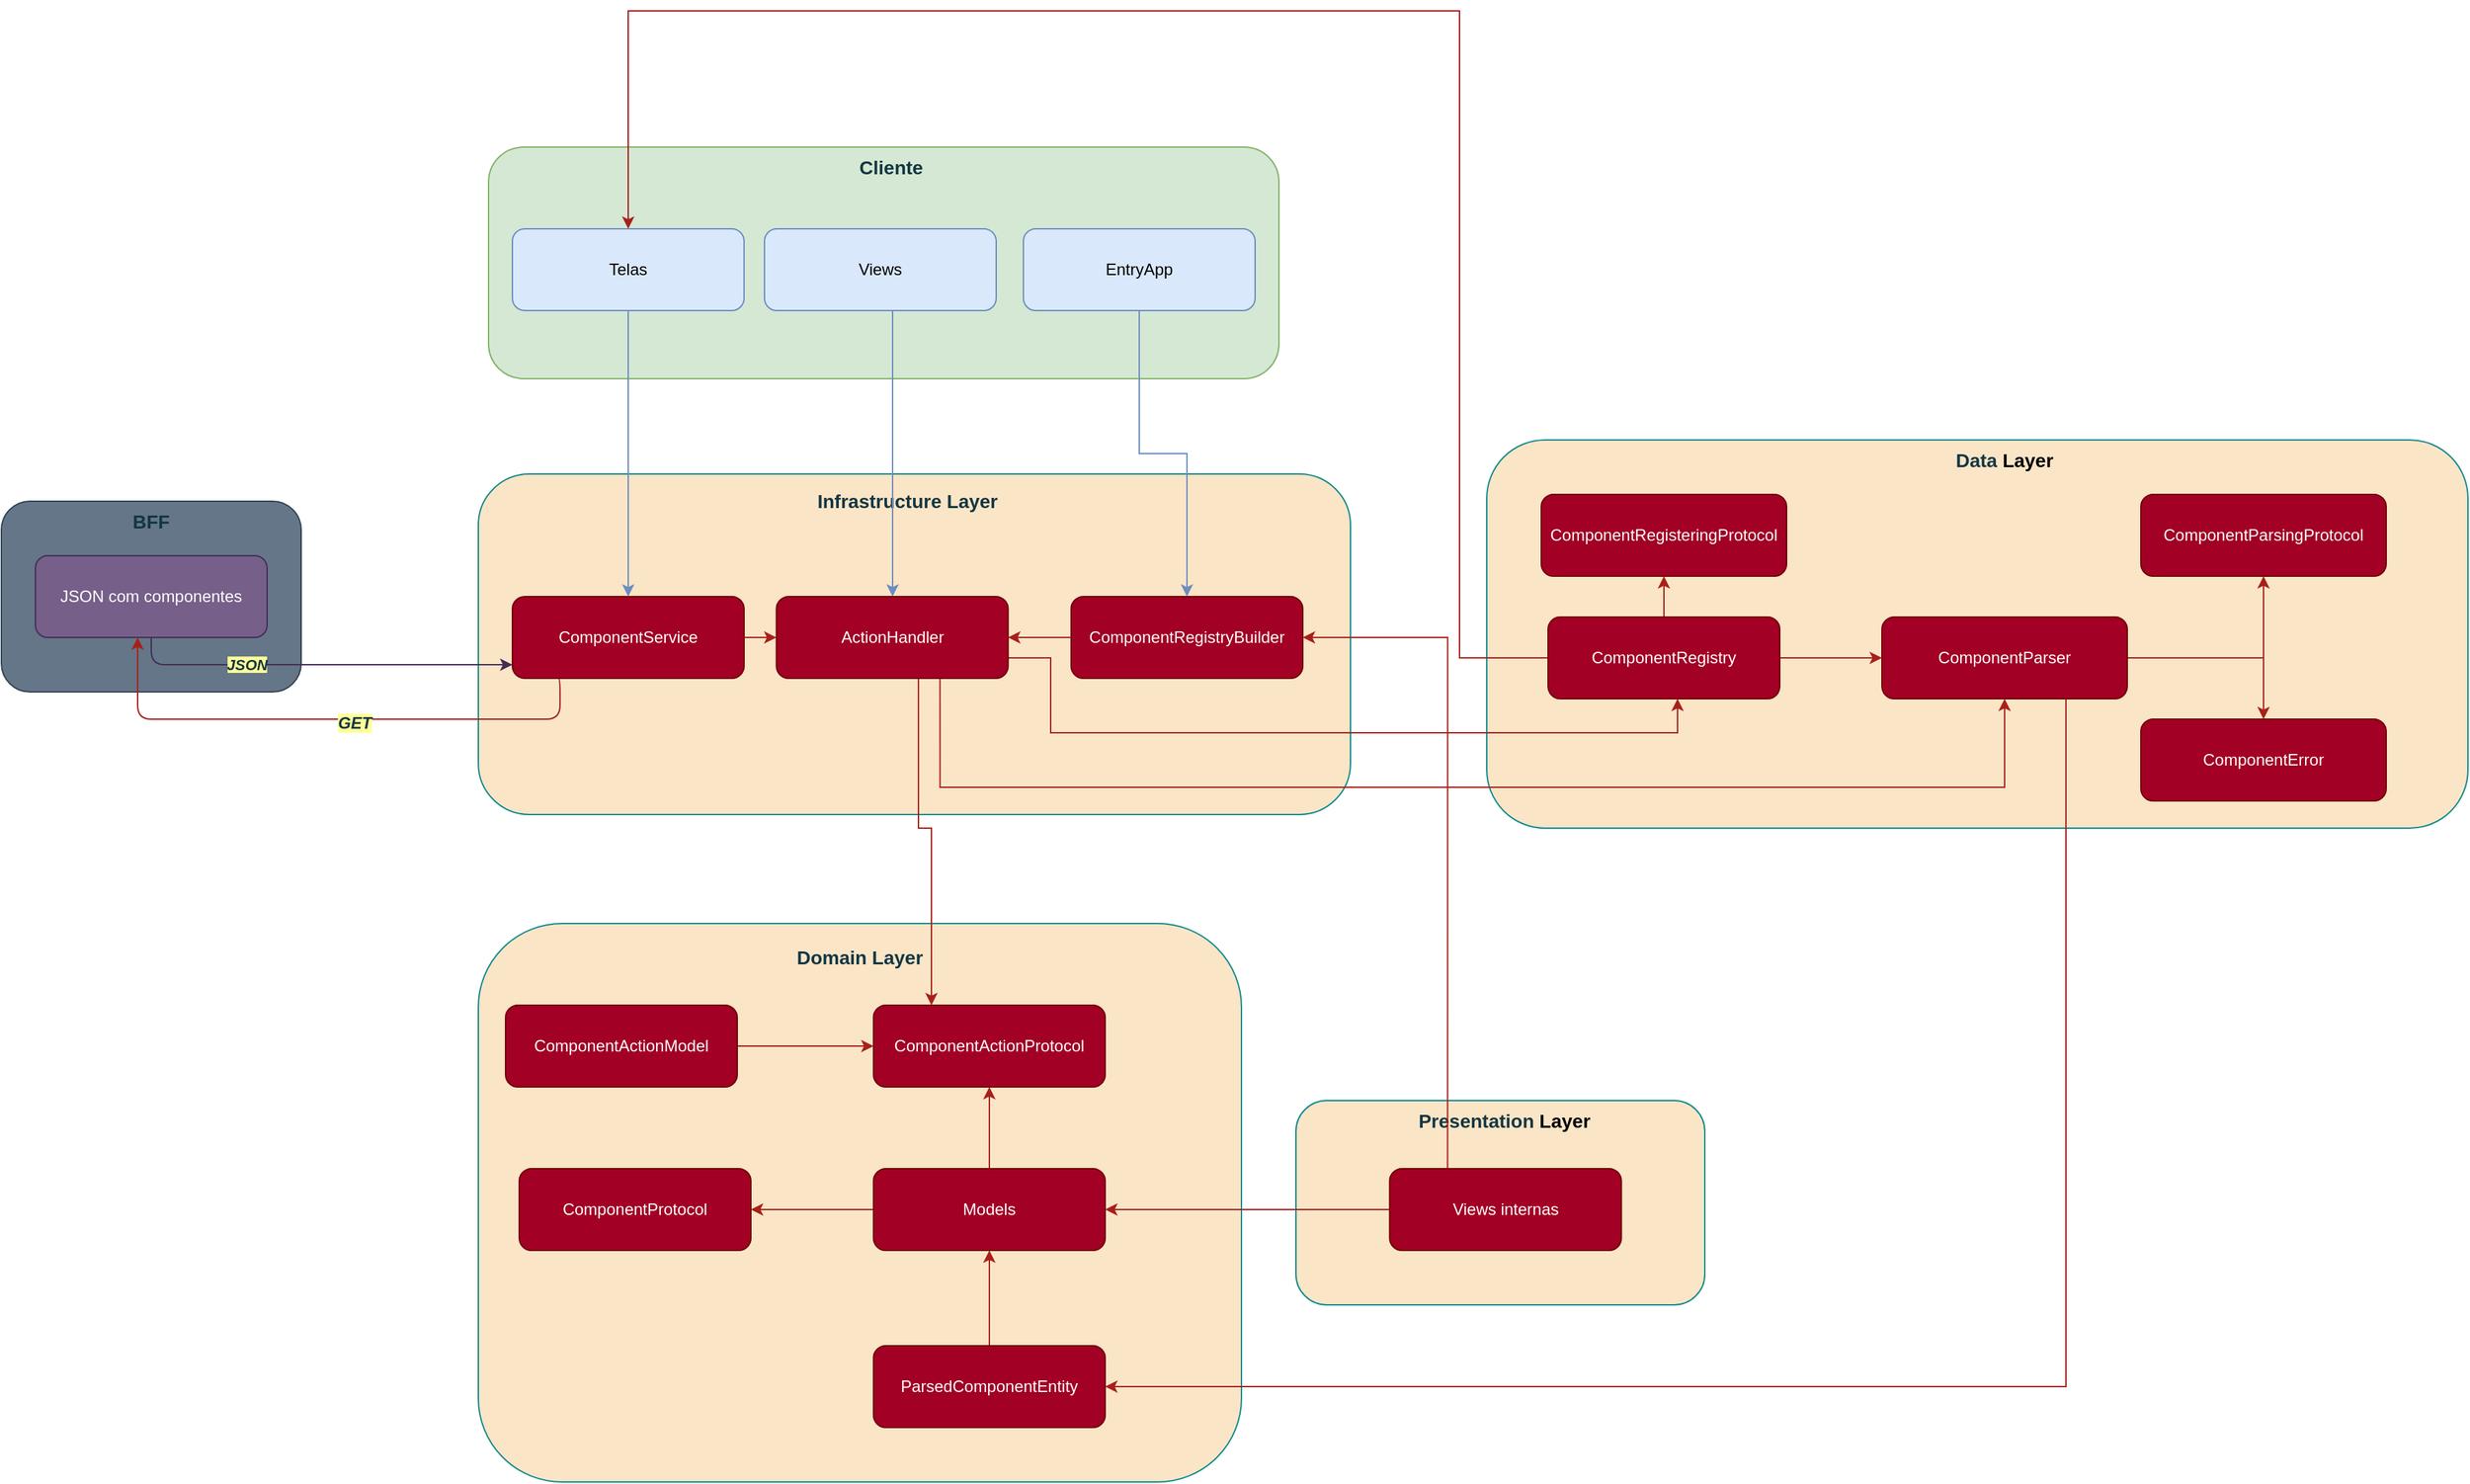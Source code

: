 <mxfile version="26.1.1">
  <diagram name="Page-1" id="NxW9JvzKTmY5dJlwFm0g">
    <mxGraphModel dx="2273" dy="2456" grid="1" gridSize="10" guides="1" tooltips="1" connect="1" arrows="1" fold="1" page="1" pageScale="1" pageWidth="850" pageHeight="1100" math="0" shadow="0">
      <root>
        <mxCell id="0" />
        <mxCell id="1" parent="0" />
        <mxCell id="hEgmiH4Mtgr-er5SoayC-1" value="" style="rounded=1;whiteSpace=wrap;html=1;fillColor=#647687;strokeColor=#314354;glass=0;shadow=0;labelBackgroundColor=none;fontColor=#ffffff;" vertex="1" parent="1">
          <mxGeometry x="20" y="-350" width="220" height="140" as="geometry" />
        </mxCell>
        <mxCell id="hEgmiH4Mtgr-er5SoayC-2" value="BFF" style="text;html=1;align=center;verticalAlign=middle;whiteSpace=wrap;rounded=1;fontStyle=1;fontSize=14;labelBackgroundColor=none;fontColor=#143642;" vertex="1" parent="1">
          <mxGeometry x="56.25" y="-350" width="147.5" height="30" as="geometry" />
        </mxCell>
        <mxCell id="hEgmiH4Mtgr-er5SoayC-3" value="" style="rounded=1;whiteSpace=wrap;html=1;fillColor=#FAE5C7;strokeColor=#0F8B8D;glass=0;shadow=0;labelBackgroundColor=none;fontColor=#143642;" vertex="1" parent="1">
          <mxGeometry x="1110" y="-395" width="720" height="285" as="geometry" />
        </mxCell>
        <mxCell id="hEgmiH4Mtgr-er5SoayC-4" value="Data&amp;nbsp;&lt;span style=&quot;background-color: transparent; color: light-dark(rgb(0, 0, 0), rgb(255, 255, 255));&quot;&gt;Layer&lt;/span&gt;" style="text;html=1;align=center;verticalAlign=middle;whiteSpace=wrap;rounded=1;fontStyle=1;fontSize=14;labelBackgroundColor=none;fontColor=#143642;" vertex="1" parent="1">
          <mxGeometry x="1405" y="-395" width="170" height="30" as="geometry" />
        </mxCell>
        <mxCell id="hEgmiH4Mtgr-er5SoayC-5" value="" style="rounded=1;whiteSpace=wrap;html=1;fillColor=#FAE5C7;strokeColor=#0F8B8D;glass=0;shadow=0;labelBackgroundColor=none;fontColor=#143642;" vertex="1" parent="1">
          <mxGeometry x="370" y="-370" width="640" height="250" as="geometry" />
        </mxCell>
        <mxCell id="hEgmiH4Mtgr-er5SoayC-6" value="" style="rounded=1;whiteSpace=wrap;html=1;fillColor=#FAE5C7;strokeColor=#0F8B8D;glass=0;shadow=0;labelBackgroundColor=none;fontColor=#143642;" vertex="1" parent="1">
          <mxGeometry x="370" y="-40" width="560" height="410" as="geometry" />
        </mxCell>
        <mxCell id="hEgmiH4Mtgr-er5SoayC-20" style="edgeStyle=orthogonalEdgeStyle;rounded=1;orthogonalLoop=1;jettySize=auto;html=1;labelBackgroundColor=none;strokeColor=#432D57;fontColor=default;fillColor=#76608a;" edge="1" parent="1" source="hEgmiH4Mtgr-er5SoayC-11" target="hEgmiH4Mtgr-er5SoayC-17">
          <mxGeometry relative="1" as="geometry">
            <Array as="points">
              <mxPoint x="130" y="-230" />
            </Array>
          </mxGeometry>
        </mxCell>
        <mxCell id="hEgmiH4Mtgr-er5SoayC-21" value="&lt;span style=&quot;background-color: rgb(255, 255, 153);&quot;&gt;&lt;i style=&quot;&quot;&gt;&lt;b style=&quot;&quot;&gt;JSON&lt;/b&gt;&lt;/i&gt;&lt;/span&gt;" style="edgeLabel;html=1;align=center;verticalAlign=middle;resizable=0;points=[];labelBackgroundColor=none;fontColor=#143642;rounded=1;" vertex="1" connectable="0" parent="hEgmiH4Mtgr-er5SoayC-20">
          <mxGeometry x="-0.367" relative="1" as="geometry">
            <mxPoint as="offset" />
          </mxGeometry>
        </mxCell>
        <mxCell id="hEgmiH4Mtgr-er5SoayC-11" value="JSON com componentes" style="rounded=1;whiteSpace=wrap;html=1;fillColor=#76608a;strokeColor=#432D57;labelBackgroundColor=none;fontColor=#ffffff;" vertex="1" parent="1">
          <mxGeometry x="45" y="-310" width="170" height="60" as="geometry" />
        </mxCell>
        <mxCell id="hEgmiH4Mtgr-er5SoayC-16" value="Infrastructure Layer" style="text;html=1;align=center;verticalAlign=middle;whiteSpace=wrap;rounded=1;fontStyle=1;fontSize=14;labelBackgroundColor=none;fontColor=#143642;" vertex="1" parent="1">
          <mxGeometry x="611.25" y="-370" width="147.5" height="40" as="geometry" />
        </mxCell>
        <mxCell id="hEgmiH4Mtgr-er5SoayC-18" style="edgeStyle=orthogonalEdgeStyle;rounded=1;orthogonalLoop=1;jettySize=auto;html=1;labelBackgroundColor=none;strokeColor=#A8201A;fontColor=default;exitX=0.25;exitY=1;exitDx=0;exitDy=0;" edge="1" parent="1">
          <mxGeometry relative="1" as="geometry">
            <mxPoint x="427.44" y="-220" as="sourcePoint" />
            <mxPoint x="119.999" y="-250" as="targetPoint" />
            <Array as="points">
              <mxPoint x="429.94" y="-220" />
              <mxPoint x="429.94" y="-190" />
              <mxPoint x="119.94" y="-190" />
            </Array>
          </mxGeometry>
        </mxCell>
        <mxCell id="hEgmiH4Mtgr-er5SoayC-19" value="&lt;font style=&quot;font-size: 12px;&quot;&gt;&lt;b&gt;&lt;i style=&quot;background-color: rgb(255, 255, 153);&quot;&gt;GET&lt;/i&gt;&lt;/b&gt;&lt;/font&gt;" style="edgeLabel;html=1;align=center;verticalAlign=middle;resizable=0;points=[];labelBackgroundColor=none;fontColor=#143642;rounded=1;" vertex="1" connectable="0" parent="hEgmiH4Mtgr-er5SoayC-18">
          <mxGeometry x="-0.088" y="3" relative="1" as="geometry">
            <mxPoint as="offset" />
          </mxGeometry>
        </mxCell>
        <mxCell id="hEgmiH4Mtgr-er5SoayC-88" style="edgeStyle=orthogonalEdgeStyle;rounded=0;orthogonalLoop=1;jettySize=auto;html=1;strokeColor=#A8201A;fontColor=#143642;fillColor=#FAE5C7;exitX=0.706;exitY=0.969;exitDx=0;exitDy=0;exitPerimeter=0;entryX=0.5;entryY=1;entryDx=0;entryDy=0;" edge="1" parent="1" source="hEgmiH4Mtgr-er5SoayC-22" target="hEgmiH4Mtgr-er5SoayC-76">
          <mxGeometry relative="1" as="geometry">
            <Array as="points">
              <mxPoint x="709" y="-140" />
              <mxPoint x="1490" y="-140" />
            </Array>
          </mxGeometry>
        </mxCell>
        <mxCell id="hEgmiH4Mtgr-er5SoayC-17" value="ComponentService" style="rounded=1;whiteSpace=wrap;html=1;fillColor=#a20025;strokeColor=#6F0000;labelBackgroundColor=none;fontColor=#ffffff;" vertex="1" parent="1">
          <mxGeometry x="395" y="-280" width="170" height="60" as="geometry" />
        </mxCell>
        <mxCell id="hEgmiH4Mtgr-er5SoayC-49" style="edgeStyle=orthogonalEdgeStyle;rounded=0;orthogonalLoop=1;jettySize=auto;html=1;strokeColor=#A8201A;fontColor=#143642;fillColor=#FAE5C7;exitX=0.613;exitY=1.008;exitDx=0;exitDy=0;entryX=0.25;entryY=0;entryDx=0;entryDy=0;exitPerimeter=0;" edge="1" parent="1" source="hEgmiH4Mtgr-er5SoayC-22" target="hEgmiH4Mtgr-er5SoayC-30">
          <mxGeometry relative="1" as="geometry">
            <Array as="points">
              <mxPoint x="693" y="-110" />
              <mxPoint x="703" y="-110" />
            </Array>
          </mxGeometry>
        </mxCell>
        <mxCell id="hEgmiH4Mtgr-er5SoayC-23" style="edgeStyle=orthogonalEdgeStyle;rounded=1;orthogonalLoop=1;jettySize=auto;html=1;exitX=0.5;exitY=1;exitDx=0;exitDy=0;labelBackgroundColor=none;strokeColor=#A8201A;fontColor=default;" edge="1" parent="1" source="hEgmiH4Mtgr-er5SoayC-5" target="hEgmiH4Mtgr-er5SoayC-5">
          <mxGeometry relative="1" as="geometry" />
        </mxCell>
        <mxCell id="hEgmiH4Mtgr-er5SoayC-36" value="" style="edgeStyle=orthogonalEdgeStyle;rounded=0;orthogonalLoop=1;jettySize=auto;html=1;strokeColor=#A8201A;fontColor=#143642;fillColor=#FAE5C7;" edge="1" parent="1" source="hEgmiH4Mtgr-er5SoayC-25" target="hEgmiH4Mtgr-er5SoayC-27">
          <mxGeometry relative="1" as="geometry" />
        </mxCell>
        <mxCell id="hEgmiH4Mtgr-er5SoayC-25" value="ParsedComponentEntity" style="rounded=1;whiteSpace=wrap;html=1;fillColor=#a20025;strokeColor=#6F0000;labelBackgroundColor=none;fontColor=#ffffff;" vertex="1" parent="1">
          <mxGeometry x="660" y="270" width="170" height="60" as="geometry" />
        </mxCell>
        <mxCell id="hEgmiH4Mtgr-er5SoayC-45" value="" style="edgeStyle=orthogonalEdgeStyle;rounded=0;orthogonalLoop=1;jettySize=auto;html=1;strokeColor=#A8201A;fontColor=#143642;fillColor=#FAE5C7;" edge="1" parent="1" source="hEgmiH4Mtgr-er5SoayC-27" target="hEgmiH4Mtgr-er5SoayC-28">
          <mxGeometry relative="1" as="geometry" />
        </mxCell>
        <mxCell id="hEgmiH4Mtgr-er5SoayC-46" value="" style="edgeStyle=orthogonalEdgeStyle;rounded=0;orthogonalLoop=1;jettySize=auto;html=1;strokeColor=#A8201A;fontColor=#143642;fillColor=#FAE5C7;" edge="1" parent="1" source="hEgmiH4Mtgr-er5SoayC-27" target="hEgmiH4Mtgr-er5SoayC-30">
          <mxGeometry relative="1" as="geometry" />
        </mxCell>
        <mxCell id="hEgmiH4Mtgr-er5SoayC-27" value="Models" style="rounded=1;whiteSpace=wrap;html=1;fillColor=#a20025;strokeColor=#6F0000;labelBackgroundColor=none;fontColor=#ffffff;" vertex="1" parent="1">
          <mxGeometry x="660" y="140" width="170" height="60" as="geometry" />
        </mxCell>
        <mxCell id="hEgmiH4Mtgr-er5SoayC-28" value="ComponentProtocol" style="rounded=1;whiteSpace=wrap;html=1;fillColor=#a20025;strokeColor=#6F0000;labelBackgroundColor=none;fontColor=#ffffff;" vertex="1" parent="1">
          <mxGeometry x="400" y="140" width="170" height="60" as="geometry" />
        </mxCell>
        <mxCell id="hEgmiH4Mtgr-er5SoayC-37" value="" style="rounded=1;whiteSpace=wrap;html=1;fillColor=#FAE5C7;strokeColor=#0F8B8D;glass=0;shadow=0;labelBackgroundColor=none;fontColor=#143642;" vertex="1" parent="1">
          <mxGeometry x="970" y="90" width="300" height="150" as="geometry" />
        </mxCell>
        <mxCell id="hEgmiH4Mtgr-er5SoayC-30" value="ComponentActionProtocol" style="rounded=1;whiteSpace=wrap;html=1;fillColor=#a20025;strokeColor=#6F0000;labelBackgroundColor=none;fontColor=#ffffff;" vertex="1" parent="1">
          <mxGeometry x="660" y="20" width="170" height="60" as="geometry" />
        </mxCell>
        <mxCell id="hEgmiH4Mtgr-er5SoayC-38" value="Domain Layer" style="text;html=1;align=center;verticalAlign=middle;whiteSpace=wrap;rounded=1;fontStyle=1;fontSize=14;labelBackgroundColor=none;fontColor=#143642;" vertex="1" parent="1">
          <mxGeometry x="576.25" y="-30" width="147.5" height="30" as="geometry" />
        </mxCell>
        <mxCell id="hEgmiH4Mtgr-er5SoayC-43" value="" style="edgeStyle=orthogonalEdgeStyle;rounded=0;orthogonalLoop=1;jettySize=auto;html=1;strokeColor=#A8201A;fontColor=#143642;fillColor=#FAE5C7;" edge="1" parent="1" source="hEgmiH4Mtgr-er5SoayC-42" target="hEgmiH4Mtgr-er5SoayC-30">
          <mxGeometry relative="1" as="geometry" />
        </mxCell>
        <mxCell id="hEgmiH4Mtgr-er5SoayC-42" value="ComponentActionModel" style="rounded=1;whiteSpace=wrap;html=1;fillColor=#a20025;strokeColor=#6F0000;labelBackgroundColor=none;fontColor=#ffffff;" vertex="1" parent="1">
          <mxGeometry x="390" y="20" width="170" height="60" as="geometry" />
        </mxCell>
        <mxCell id="hEgmiH4Mtgr-er5SoayC-50" value="Presentation&amp;nbsp;&lt;span style=&quot;background-color: transparent; color: light-dark(rgb(0, 0, 0), rgb(255, 255, 255));&quot;&gt;Layer&lt;/span&gt;" style="text;html=1;align=center;verticalAlign=middle;whiteSpace=wrap;rounded=1;fontStyle=1;fontSize=14;labelBackgroundColor=none;fontColor=#143642;" vertex="1" parent="1">
          <mxGeometry x="1046.25" y="90" width="153.75" height="30" as="geometry" />
        </mxCell>
        <mxCell id="hEgmiH4Mtgr-er5SoayC-103" style="edgeStyle=orthogonalEdgeStyle;rounded=0;orthogonalLoop=1;jettySize=auto;html=1;strokeColor=#A8201A;fontColor=#143642;fillColor=#FAE5C7;" edge="1" parent="1" source="hEgmiH4Mtgr-er5SoayC-51" target="hEgmiH4Mtgr-er5SoayC-27">
          <mxGeometry relative="1" as="geometry" />
        </mxCell>
        <mxCell id="hEgmiH4Mtgr-er5SoayC-106" style="edgeStyle=orthogonalEdgeStyle;rounded=0;orthogonalLoop=1;jettySize=auto;html=1;strokeColor=#A8201A;fontColor=#143642;fillColor=#FAE5C7;exitX=0.25;exitY=0;exitDx=0;exitDy=0;entryX=1;entryY=0.5;entryDx=0;entryDy=0;" edge="1" parent="1" source="hEgmiH4Mtgr-er5SoayC-51" target="hEgmiH4Mtgr-er5SoayC-24">
          <mxGeometry relative="1" as="geometry" />
        </mxCell>
        <mxCell id="hEgmiH4Mtgr-er5SoayC-51" value="Views internas" style="rounded=1;whiteSpace=wrap;html=1;fillColor=#a20025;strokeColor=#6F0000;labelBackgroundColor=none;fontColor=#ffffff;" vertex="1" parent="1">
          <mxGeometry x="1038.75" y="140" width="170" height="60" as="geometry" />
        </mxCell>
        <mxCell id="hEgmiH4Mtgr-er5SoayC-53" value="" style="rounded=1;whiteSpace=wrap;html=1;fillColor=#d5e8d4;strokeColor=#82b366;glass=0;shadow=0;labelBackgroundColor=none;" vertex="1" parent="1">
          <mxGeometry x="377.5" y="-610" width="580" height="170" as="geometry" />
        </mxCell>
        <mxCell id="hEgmiH4Mtgr-er5SoayC-54" value="Cliente" style="text;html=1;align=center;verticalAlign=middle;whiteSpace=wrap;rounded=1;fontStyle=1;fontSize=14;labelBackgroundColor=none;fontColor=#143642;" vertex="1" parent="1">
          <mxGeometry x="598.75" y="-610" width="147.5" height="30" as="geometry" />
        </mxCell>
        <mxCell id="hEgmiH4Mtgr-er5SoayC-56" style="edgeStyle=orthogonalEdgeStyle;rounded=0;orthogonalLoop=1;jettySize=auto;html=1;strokeColor=#6c8ebf;fontColor=#143642;fillColor=#dae8fc;" edge="1" parent="1" source="hEgmiH4Mtgr-er5SoayC-55" target="hEgmiH4Mtgr-er5SoayC-17">
          <mxGeometry relative="1" as="geometry" />
        </mxCell>
        <mxCell id="hEgmiH4Mtgr-er5SoayC-55" value="Telas" style="rounded=1;whiteSpace=wrap;html=1;fillColor=#dae8fc;strokeColor=#6c8ebf;labelBackgroundColor=none;" vertex="1" parent="1">
          <mxGeometry x="395" y="-550" width="170" height="60" as="geometry" />
        </mxCell>
        <mxCell id="hEgmiH4Mtgr-er5SoayC-60" style="edgeStyle=orthogonalEdgeStyle;rounded=0;orthogonalLoop=1;jettySize=auto;html=1;strokeColor=#6c8ebf;fontColor=#143642;fillColor=#dae8fc;" edge="1" parent="1" source="hEgmiH4Mtgr-er5SoayC-57" target="hEgmiH4Mtgr-er5SoayC-22">
          <mxGeometry relative="1" as="geometry">
            <Array as="points">
              <mxPoint x="674" y="-400" />
              <mxPoint x="674" y="-400" />
            </Array>
          </mxGeometry>
        </mxCell>
        <mxCell id="hEgmiH4Mtgr-er5SoayC-57" value="Views" style="rounded=1;whiteSpace=wrap;html=1;fillColor=#dae8fc;strokeColor=#6c8ebf;labelBackgroundColor=none;" vertex="1" parent="1">
          <mxGeometry x="580" y="-550" width="170" height="60" as="geometry" />
        </mxCell>
        <mxCell id="hEgmiH4Mtgr-er5SoayC-65" style="edgeStyle=orthogonalEdgeStyle;rounded=0;orthogonalLoop=1;jettySize=auto;html=1;strokeColor=#6c8ebf;fontColor=#143642;fillColor=#dae8fc;" edge="1" parent="1" source="hEgmiH4Mtgr-er5SoayC-64" target="hEgmiH4Mtgr-er5SoayC-24">
          <mxGeometry relative="1" as="geometry">
            <mxPoint x="660" y="-180" as="targetPoint" />
          </mxGeometry>
        </mxCell>
        <mxCell id="hEgmiH4Mtgr-er5SoayC-64" value="EntryApp" style="rounded=1;whiteSpace=wrap;html=1;fillColor=#dae8fc;strokeColor=#6c8ebf;labelBackgroundColor=none;" vertex="1" parent="1">
          <mxGeometry x="770" y="-550" width="170" height="60" as="geometry" />
        </mxCell>
        <mxCell id="hEgmiH4Mtgr-er5SoayC-86" style="edgeStyle=orthogonalEdgeStyle;rounded=0;orthogonalLoop=1;jettySize=auto;html=1;strokeColor=#A8201A;fontColor=#143642;fillColor=#FAE5C7;exitX=1;exitY=0.75;exitDx=0;exitDy=0;" edge="1" parent="1" source="hEgmiH4Mtgr-er5SoayC-22" target="hEgmiH4Mtgr-er5SoayC-74">
          <mxGeometry relative="1" as="geometry">
            <Array as="points">
              <mxPoint x="790" y="-235" />
              <mxPoint x="790" y="-180" />
              <mxPoint x="1250" y="-180" />
            </Array>
          </mxGeometry>
        </mxCell>
        <mxCell id="hEgmiH4Mtgr-er5SoayC-24" value="ComponentRegistryBuilder" style="rounded=1;whiteSpace=wrap;html=1;fillColor=#a20025;strokeColor=#6F0000;labelBackgroundColor=none;fontColor=#ffffff;" vertex="1" parent="1">
          <mxGeometry x="805" y="-280" width="170" height="60" as="geometry" />
        </mxCell>
        <mxCell id="hEgmiH4Mtgr-er5SoayC-83" style="edgeStyle=orthogonalEdgeStyle;rounded=0;orthogonalLoop=1;jettySize=auto;html=1;strokeColor=#A8201A;fontColor=#143642;fillColor=#FAE5C7;" edge="1" parent="1" source="hEgmiH4Mtgr-er5SoayC-74" target="hEgmiH4Mtgr-er5SoayC-75">
          <mxGeometry relative="1" as="geometry" />
        </mxCell>
        <mxCell id="hEgmiH4Mtgr-er5SoayC-84" style="edgeStyle=orthogonalEdgeStyle;rounded=0;orthogonalLoop=1;jettySize=auto;html=1;strokeColor=#A8201A;fontColor=#143642;fillColor=#FAE5C7;" edge="1" parent="1" source="hEgmiH4Mtgr-er5SoayC-74" target="hEgmiH4Mtgr-er5SoayC-76">
          <mxGeometry relative="1" as="geometry" />
        </mxCell>
        <mxCell id="hEgmiH4Mtgr-er5SoayC-85" style="edgeStyle=orthogonalEdgeStyle;rounded=0;orthogonalLoop=1;jettySize=auto;html=1;strokeColor=#A8201A;fontColor=#143642;fillColor=#FAE5C7;exitX=0;exitY=0.5;exitDx=0;exitDy=0;" edge="1" parent="1" source="hEgmiH4Mtgr-er5SoayC-74" target="hEgmiH4Mtgr-er5SoayC-55">
          <mxGeometry relative="1" as="geometry">
            <Array as="points">
              <mxPoint x="1090" y="-235" />
              <mxPoint x="1090" y="-710" />
              <mxPoint x="480" y="-710" />
            </Array>
          </mxGeometry>
        </mxCell>
        <mxCell id="hEgmiH4Mtgr-er5SoayC-74" value="ComponentRegistry" style="rounded=1;whiteSpace=wrap;html=1;fillColor=#a20025;strokeColor=#6F0000;labelBackgroundColor=none;fontColor=#ffffff;" vertex="1" parent="1">
          <mxGeometry x="1155" y="-265" width="170" height="60" as="geometry" />
        </mxCell>
        <mxCell id="hEgmiH4Mtgr-er5SoayC-75" value="ComponentRegisteringProtocol" style="rounded=1;whiteSpace=wrap;html=1;fillColor=#a20025;strokeColor=#6F0000;labelBackgroundColor=none;fontColor=#ffffff;" vertex="1" parent="1">
          <mxGeometry x="1150" y="-355" width="180" height="60" as="geometry" />
        </mxCell>
        <mxCell id="hEgmiH4Mtgr-er5SoayC-81" style="edgeStyle=orthogonalEdgeStyle;rounded=0;orthogonalLoop=1;jettySize=auto;html=1;strokeColor=#A8201A;fontColor=#143642;fillColor=#FAE5C7;" edge="1" parent="1" source="hEgmiH4Mtgr-er5SoayC-76" target="hEgmiH4Mtgr-er5SoayC-80">
          <mxGeometry relative="1" as="geometry" />
        </mxCell>
        <mxCell id="hEgmiH4Mtgr-er5SoayC-82" style="edgeStyle=orthogonalEdgeStyle;rounded=0;orthogonalLoop=1;jettySize=auto;html=1;strokeColor=#A8201A;fontColor=#143642;fillColor=#FAE5C7;" edge="1" parent="1" source="hEgmiH4Mtgr-er5SoayC-76" target="hEgmiH4Mtgr-er5SoayC-79">
          <mxGeometry relative="1" as="geometry" />
        </mxCell>
        <mxCell id="hEgmiH4Mtgr-er5SoayC-102" style="edgeStyle=orthogonalEdgeStyle;rounded=0;orthogonalLoop=1;jettySize=auto;html=1;entryX=1;entryY=0.5;entryDx=0;entryDy=0;strokeColor=#A8201A;fontColor=#143642;fillColor=#FAE5C7;exitX=0.75;exitY=1;exitDx=0;exitDy=0;" edge="1" parent="1" source="hEgmiH4Mtgr-er5SoayC-76" target="hEgmiH4Mtgr-er5SoayC-25">
          <mxGeometry relative="1" as="geometry">
            <Array as="points">
              <mxPoint x="1535" y="300" />
            </Array>
          </mxGeometry>
        </mxCell>
        <mxCell id="hEgmiH4Mtgr-er5SoayC-76" value="ComponentParser" style="rounded=1;whiteSpace=wrap;html=1;fillColor=#a20025;strokeColor=#6F0000;labelBackgroundColor=none;fontColor=#ffffff;" vertex="1" parent="1">
          <mxGeometry x="1400" y="-265" width="180" height="60" as="geometry" />
        </mxCell>
        <mxCell id="hEgmiH4Mtgr-er5SoayC-79" value="ComponentError" style="rounded=1;whiteSpace=wrap;html=1;fillColor=#a20025;strokeColor=#6F0000;labelBackgroundColor=none;fontColor=#ffffff;" vertex="1" parent="1">
          <mxGeometry x="1590" y="-190" width="180" height="60" as="geometry" />
        </mxCell>
        <mxCell id="hEgmiH4Mtgr-er5SoayC-80" value="ComponentParsingProtocol" style="rounded=1;whiteSpace=wrap;html=1;fillColor=#a20025;strokeColor=#6F0000;labelBackgroundColor=none;fontColor=#ffffff;" vertex="1" parent="1">
          <mxGeometry x="1590" y="-355" width="180" height="60" as="geometry" />
        </mxCell>
        <mxCell id="hEgmiH4Mtgr-er5SoayC-90" value="" style="edgeStyle=orthogonalEdgeStyle;rounded=0;orthogonalLoop=1;jettySize=auto;html=1;strokeColor=#A8201A;fontColor=#143642;fillColor=#FAE5C7;entryX=1;entryY=0.5;entryDx=0;entryDy=0;" edge="1" parent="1" source="hEgmiH4Mtgr-er5SoayC-24" target="hEgmiH4Mtgr-er5SoayC-22">
          <mxGeometry relative="1" as="geometry">
            <mxPoint x="753" y="-210" as="sourcePoint" />
            <mxPoint x="1430" y="-590" as="targetPoint" />
          </mxGeometry>
        </mxCell>
        <mxCell id="hEgmiH4Mtgr-er5SoayC-100" value="" style="edgeStyle=orthogonalEdgeStyle;rounded=0;orthogonalLoop=1;jettySize=auto;html=1;strokeColor=#A8201A;fontColor=#143642;fillColor=#FAE5C7;" edge="1" parent="1" source="hEgmiH4Mtgr-er5SoayC-17" target="hEgmiH4Mtgr-er5SoayC-22">
          <mxGeometry relative="1" as="geometry">
            <mxPoint x="565" y="-210" as="sourcePoint" />
            <mxPoint x="1500" y="-620" as="targetPoint" />
          </mxGeometry>
        </mxCell>
        <mxCell id="hEgmiH4Mtgr-er5SoayC-22" value="ActionHandler" style="rounded=1;whiteSpace=wrap;html=1;fillColor=#a20025;strokeColor=#6F0000;labelBackgroundColor=none;fontColor=#ffffff;" vertex="1" parent="1">
          <mxGeometry x="588.75" y="-280" width="170" height="60" as="geometry" />
        </mxCell>
      </root>
    </mxGraphModel>
  </diagram>
</mxfile>
